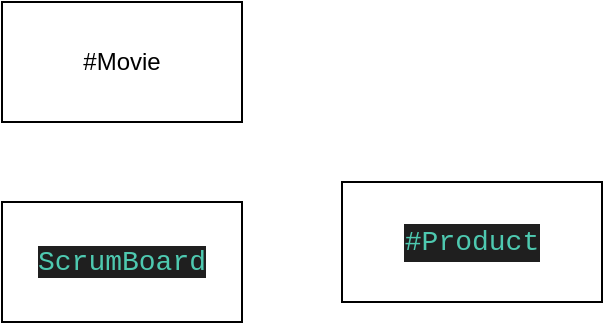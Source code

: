 <mxfile>
    <diagram id="9y7WiKiTs2CaCOn7yzFf" name="Page-1">
        <mxGraphModel dx="988" dy="590" grid="1" gridSize="10" guides="1" tooltips="1" connect="1" arrows="1" fold="1" page="1" pageScale="1" pageWidth="850" pageHeight="1100" math="0" shadow="0">
            <root>
                <mxCell id="0"/>
                <mxCell id="1" parent="0"/>
                <mxCell id="2" value="#Movie" style="rounded=0;whiteSpace=wrap;html=1;" parent="1" vertex="1">
                    <mxGeometry x="60" y="140" width="120" height="60" as="geometry"/>
                </mxCell>
                <mxCell id="3" value="&lt;span style=&quot;color: rgb(78, 201, 176); background-color: rgb(31, 31, 31); font-family: Consolas, &amp;quot;Courier New&amp;quot;, monospace; font-size: 14px;&quot;&gt;ScrumBoard&lt;/span&gt;" style="rounded=0;whiteSpace=wrap;html=1;" vertex="1" parent="1">
                    <mxGeometry x="60" y="240" width="120" height="60" as="geometry"/>
                </mxCell>
                <object label="&lt;div style=&quot;color: rgb(204, 204, 204); background-color: rgb(31, 31, 31); font-family: Consolas, &amp;quot;Courier New&amp;quot;, monospace; font-size: 14px; line-height: 19px;&quot;&gt;&lt;span style=&quot;color: #4ec9b0;&quot;&gt;#&lt;/span&gt;&lt;span style=&quot;color: rgb(78, 201, 176);&quot;&gt;Product&lt;/span&gt;&lt;/div&gt;" hedietLinkedDataV1_path="../Entities/Product.cs" id="5">
                    <mxCell style="rounded=0;whiteSpace=wrap;html=1;" vertex="1" parent="1">
                        <mxGeometry x="230" y="230" width="130" height="60" as="geometry"/>
                    </mxCell>
                </object>
            </root>
        </mxGraphModel>
    </diagram>
</mxfile>